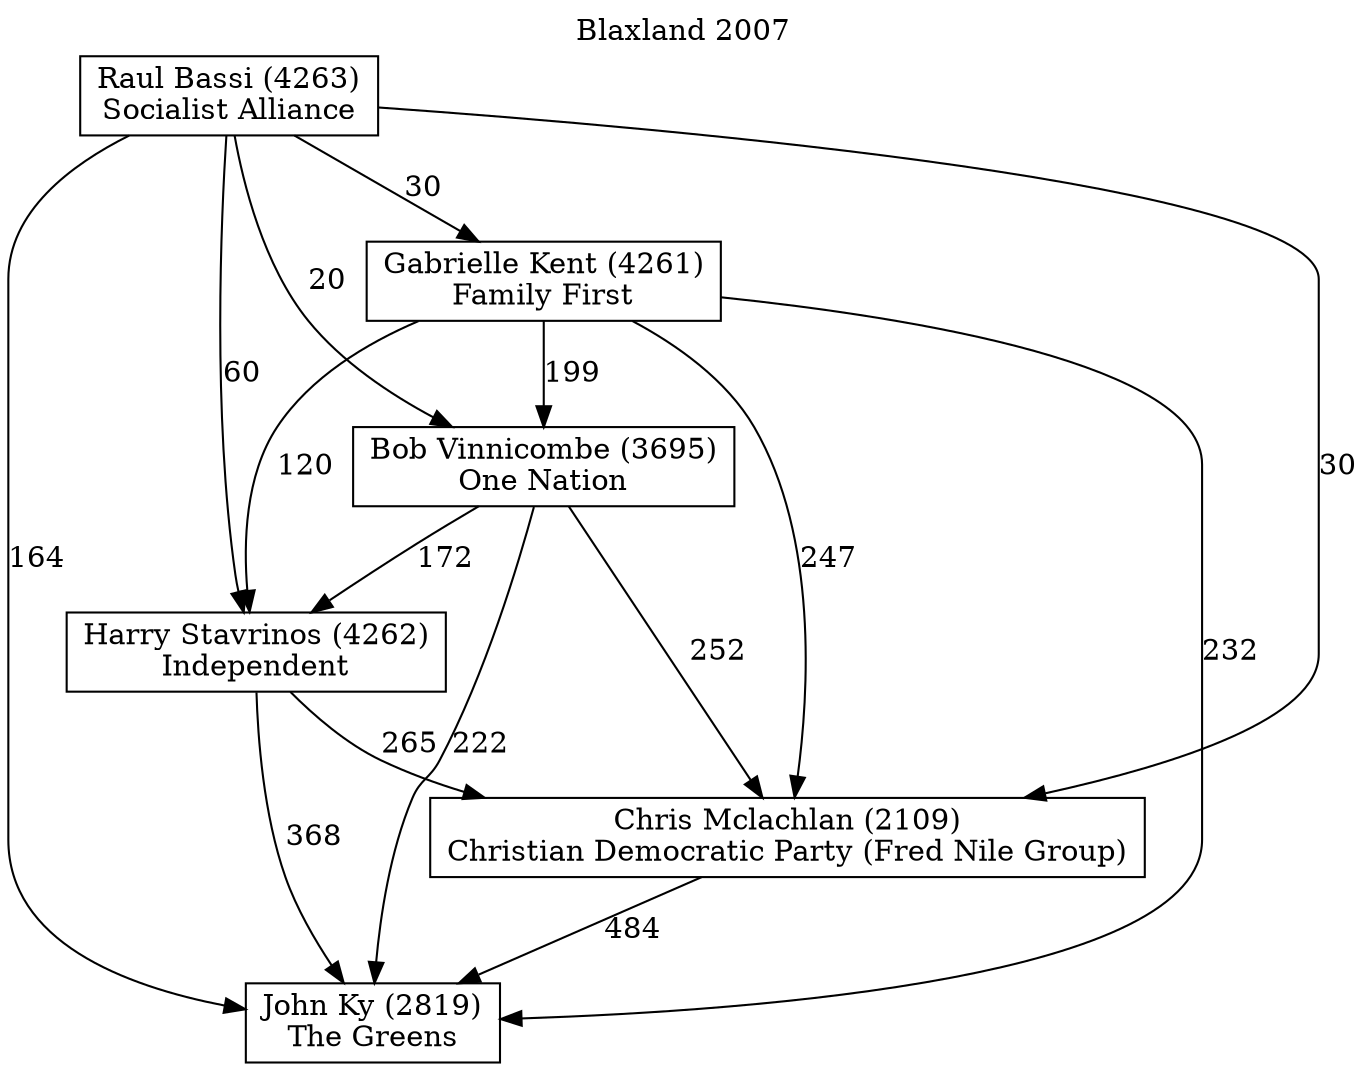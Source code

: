 // House preference flow
digraph "John Ky (2819)_Blaxland_2007" {
	graph [label="Blaxland 2007" labelloc=t mclimit=10]
	node [shape=box]
	"John Ky (2819)" [label="John Ky (2819)
The Greens"]
	"Chris Mclachlan (2109)" [label="Chris Mclachlan (2109)
Christian Democratic Party (Fred Nile Group)"]
	"Harry Stavrinos (4262)" [label="Harry Stavrinos (4262)
Independent"]
	"Bob Vinnicombe (3695)" [label="Bob Vinnicombe (3695)
One Nation"]
	"Gabrielle Kent (4261)" [label="Gabrielle Kent (4261)
Family First"]
	"Raul Bassi (4263)" [label="Raul Bassi (4263)
Socialist Alliance"]
	"John Ky (2819)" [label="John Ky (2819)
The Greens"]
	"Harry Stavrinos (4262)" [label="Harry Stavrinos (4262)
Independent"]
	"Bob Vinnicombe (3695)" [label="Bob Vinnicombe (3695)
One Nation"]
	"Gabrielle Kent (4261)" [label="Gabrielle Kent (4261)
Family First"]
	"Raul Bassi (4263)" [label="Raul Bassi (4263)
Socialist Alliance"]
	"John Ky (2819)" [label="John Ky (2819)
The Greens"]
	"Bob Vinnicombe (3695)" [label="Bob Vinnicombe (3695)
One Nation"]
	"Gabrielle Kent (4261)" [label="Gabrielle Kent (4261)
Family First"]
	"Raul Bassi (4263)" [label="Raul Bassi (4263)
Socialist Alliance"]
	"John Ky (2819)" [label="John Ky (2819)
The Greens"]
	"Gabrielle Kent (4261)" [label="Gabrielle Kent (4261)
Family First"]
	"Raul Bassi (4263)" [label="Raul Bassi (4263)
Socialist Alliance"]
	"John Ky (2819)" [label="John Ky (2819)
The Greens"]
	"Raul Bassi (4263)" [label="Raul Bassi (4263)
Socialist Alliance"]
	"Raul Bassi (4263)" [label="Raul Bassi (4263)
Socialist Alliance"]
	"Gabrielle Kent (4261)" [label="Gabrielle Kent (4261)
Family First"]
	"Raul Bassi (4263)" [label="Raul Bassi (4263)
Socialist Alliance"]
	"Raul Bassi (4263)" [label="Raul Bassi (4263)
Socialist Alliance"]
	"Bob Vinnicombe (3695)" [label="Bob Vinnicombe (3695)
One Nation"]
	"Gabrielle Kent (4261)" [label="Gabrielle Kent (4261)
Family First"]
	"Raul Bassi (4263)" [label="Raul Bassi (4263)
Socialist Alliance"]
	"Bob Vinnicombe (3695)" [label="Bob Vinnicombe (3695)
One Nation"]
	"Raul Bassi (4263)" [label="Raul Bassi (4263)
Socialist Alliance"]
	"Raul Bassi (4263)" [label="Raul Bassi (4263)
Socialist Alliance"]
	"Gabrielle Kent (4261)" [label="Gabrielle Kent (4261)
Family First"]
	"Raul Bassi (4263)" [label="Raul Bassi (4263)
Socialist Alliance"]
	"Raul Bassi (4263)" [label="Raul Bassi (4263)
Socialist Alliance"]
	"Harry Stavrinos (4262)" [label="Harry Stavrinos (4262)
Independent"]
	"Bob Vinnicombe (3695)" [label="Bob Vinnicombe (3695)
One Nation"]
	"Gabrielle Kent (4261)" [label="Gabrielle Kent (4261)
Family First"]
	"Raul Bassi (4263)" [label="Raul Bassi (4263)
Socialist Alliance"]
	"Harry Stavrinos (4262)" [label="Harry Stavrinos (4262)
Independent"]
	"Gabrielle Kent (4261)" [label="Gabrielle Kent (4261)
Family First"]
	"Raul Bassi (4263)" [label="Raul Bassi (4263)
Socialist Alliance"]
	"Harry Stavrinos (4262)" [label="Harry Stavrinos (4262)
Independent"]
	"Raul Bassi (4263)" [label="Raul Bassi (4263)
Socialist Alliance"]
	"Raul Bassi (4263)" [label="Raul Bassi (4263)
Socialist Alliance"]
	"Gabrielle Kent (4261)" [label="Gabrielle Kent (4261)
Family First"]
	"Raul Bassi (4263)" [label="Raul Bassi (4263)
Socialist Alliance"]
	"Raul Bassi (4263)" [label="Raul Bassi (4263)
Socialist Alliance"]
	"Bob Vinnicombe (3695)" [label="Bob Vinnicombe (3695)
One Nation"]
	"Gabrielle Kent (4261)" [label="Gabrielle Kent (4261)
Family First"]
	"Raul Bassi (4263)" [label="Raul Bassi (4263)
Socialist Alliance"]
	"Bob Vinnicombe (3695)" [label="Bob Vinnicombe (3695)
One Nation"]
	"Raul Bassi (4263)" [label="Raul Bassi (4263)
Socialist Alliance"]
	"Raul Bassi (4263)" [label="Raul Bassi (4263)
Socialist Alliance"]
	"Gabrielle Kent (4261)" [label="Gabrielle Kent (4261)
Family First"]
	"Raul Bassi (4263)" [label="Raul Bassi (4263)
Socialist Alliance"]
	"Raul Bassi (4263)" [label="Raul Bassi (4263)
Socialist Alliance"]
	"Chris Mclachlan (2109)" [label="Chris Mclachlan (2109)
Christian Democratic Party (Fred Nile Group)"]
	"Harry Stavrinos (4262)" [label="Harry Stavrinos (4262)
Independent"]
	"Bob Vinnicombe (3695)" [label="Bob Vinnicombe (3695)
One Nation"]
	"Gabrielle Kent (4261)" [label="Gabrielle Kent (4261)
Family First"]
	"Raul Bassi (4263)" [label="Raul Bassi (4263)
Socialist Alliance"]
	"Chris Mclachlan (2109)" [label="Chris Mclachlan (2109)
Christian Democratic Party (Fred Nile Group)"]
	"Bob Vinnicombe (3695)" [label="Bob Vinnicombe (3695)
One Nation"]
	"Gabrielle Kent (4261)" [label="Gabrielle Kent (4261)
Family First"]
	"Raul Bassi (4263)" [label="Raul Bassi (4263)
Socialist Alliance"]
	"Chris Mclachlan (2109)" [label="Chris Mclachlan (2109)
Christian Democratic Party (Fred Nile Group)"]
	"Gabrielle Kent (4261)" [label="Gabrielle Kent (4261)
Family First"]
	"Raul Bassi (4263)" [label="Raul Bassi (4263)
Socialist Alliance"]
	"Chris Mclachlan (2109)" [label="Chris Mclachlan (2109)
Christian Democratic Party (Fred Nile Group)"]
	"Raul Bassi (4263)" [label="Raul Bassi (4263)
Socialist Alliance"]
	"Raul Bassi (4263)" [label="Raul Bassi (4263)
Socialist Alliance"]
	"Gabrielle Kent (4261)" [label="Gabrielle Kent (4261)
Family First"]
	"Raul Bassi (4263)" [label="Raul Bassi (4263)
Socialist Alliance"]
	"Raul Bassi (4263)" [label="Raul Bassi (4263)
Socialist Alliance"]
	"Bob Vinnicombe (3695)" [label="Bob Vinnicombe (3695)
One Nation"]
	"Gabrielle Kent (4261)" [label="Gabrielle Kent (4261)
Family First"]
	"Raul Bassi (4263)" [label="Raul Bassi (4263)
Socialist Alliance"]
	"Bob Vinnicombe (3695)" [label="Bob Vinnicombe (3695)
One Nation"]
	"Raul Bassi (4263)" [label="Raul Bassi (4263)
Socialist Alliance"]
	"Raul Bassi (4263)" [label="Raul Bassi (4263)
Socialist Alliance"]
	"Gabrielle Kent (4261)" [label="Gabrielle Kent (4261)
Family First"]
	"Raul Bassi (4263)" [label="Raul Bassi (4263)
Socialist Alliance"]
	"Raul Bassi (4263)" [label="Raul Bassi (4263)
Socialist Alliance"]
	"Harry Stavrinos (4262)" [label="Harry Stavrinos (4262)
Independent"]
	"Bob Vinnicombe (3695)" [label="Bob Vinnicombe (3695)
One Nation"]
	"Gabrielle Kent (4261)" [label="Gabrielle Kent (4261)
Family First"]
	"Raul Bassi (4263)" [label="Raul Bassi (4263)
Socialist Alliance"]
	"Harry Stavrinos (4262)" [label="Harry Stavrinos (4262)
Independent"]
	"Gabrielle Kent (4261)" [label="Gabrielle Kent (4261)
Family First"]
	"Raul Bassi (4263)" [label="Raul Bassi (4263)
Socialist Alliance"]
	"Harry Stavrinos (4262)" [label="Harry Stavrinos (4262)
Independent"]
	"Raul Bassi (4263)" [label="Raul Bassi (4263)
Socialist Alliance"]
	"Raul Bassi (4263)" [label="Raul Bassi (4263)
Socialist Alliance"]
	"Gabrielle Kent (4261)" [label="Gabrielle Kent (4261)
Family First"]
	"Raul Bassi (4263)" [label="Raul Bassi (4263)
Socialist Alliance"]
	"Raul Bassi (4263)" [label="Raul Bassi (4263)
Socialist Alliance"]
	"Bob Vinnicombe (3695)" [label="Bob Vinnicombe (3695)
One Nation"]
	"Gabrielle Kent (4261)" [label="Gabrielle Kent (4261)
Family First"]
	"Raul Bassi (4263)" [label="Raul Bassi (4263)
Socialist Alliance"]
	"Bob Vinnicombe (3695)" [label="Bob Vinnicombe (3695)
One Nation"]
	"Raul Bassi (4263)" [label="Raul Bassi (4263)
Socialist Alliance"]
	"Raul Bassi (4263)" [label="Raul Bassi (4263)
Socialist Alliance"]
	"Gabrielle Kent (4261)" [label="Gabrielle Kent (4261)
Family First"]
	"Raul Bassi (4263)" [label="Raul Bassi (4263)
Socialist Alliance"]
	"Raul Bassi (4263)" [label="Raul Bassi (4263)
Socialist Alliance"]
	"Chris Mclachlan (2109)" -> "John Ky (2819)" [label=484]
	"Harry Stavrinos (4262)" -> "Chris Mclachlan (2109)" [label=265]
	"Bob Vinnicombe (3695)" -> "Harry Stavrinos (4262)" [label=172]
	"Gabrielle Kent (4261)" -> "Bob Vinnicombe (3695)" [label=199]
	"Raul Bassi (4263)" -> "Gabrielle Kent (4261)" [label=30]
	"Harry Stavrinos (4262)" -> "John Ky (2819)" [label=368]
	"Bob Vinnicombe (3695)" -> "John Ky (2819)" [label=222]
	"Gabrielle Kent (4261)" -> "John Ky (2819)" [label=232]
	"Raul Bassi (4263)" -> "John Ky (2819)" [label=164]
	"Raul Bassi (4263)" -> "Bob Vinnicombe (3695)" [label=20]
	"Gabrielle Kent (4261)" -> "Harry Stavrinos (4262)" [label=120]
	"Raul Bassi (4263)" -> "Harry Stavrinos (4262)" [label=60]
	"Bob Vinnicombe (3695)" -> "Chris Mclachlan (2109)" [label=252]
	"Gabrielle Kent (4261)" -> "Chris Mclachlan (2109)" [label=247]
	"Raul Bassi (4263)" -> "Chris Mclachlan (2109)" [label=30]
}
